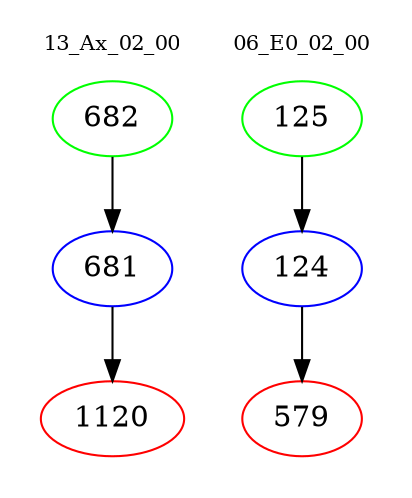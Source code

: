 digraph{
subgraph cluster_0 {
color = white
label = "13_Ax_02_00";
fontsize=10;
T0_682 [label="682", color="green"]
T0_682 -> T0_681 [color="black"]
T0_681 [label="681", color="blue"]
T0_681 -> T0_1120 [color="black"]
T0_1120 [label="1120", color="red"]
}
subgraph cluster_1 {
color = white
label = "06_E0_02_00";
fontsize=10;
T1_125 [label="125", color="green"]
T1_125 -> T1_124 [color="black"]
T1_124 [label="124", color="blue"]
T1_124 -> T1_579 [color="black"]
T1_579 [label="579", color="red"]
}
}
